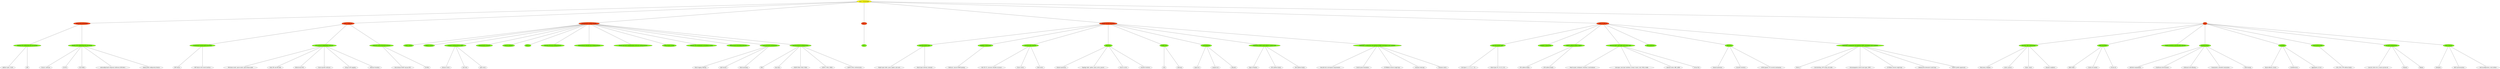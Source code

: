 digraph {
graph [ranksep="4",nodesep=2,root="0.2",fontsize=11];
"0.2" [label="Layer 3 Technologies", fillcolor=yellow, style=filled, shape= oval ] ;
"0.2.1" [label="Addressing technologies", fillcolor=orangered, style=filled, shape= ellipse ] ;
"0.2" -> "0.2.1" 
 [arrowhead=none]; "0.2.1.1" [label="Identify, IPv4 addressing and sub-netting", fillcolor=chartreuse, style=filled, shape= ellipse ] ;
"0.2.1" -> "0.2.1.1" 
 [arrowhead=none]; "0.2.1.1.1" [label="Address types, VLSM", fillcolor=white, style=filled, shape= ellipse ] ;
"0.2.1.1" -> "0.2.1.1.1" 
 [arrowhead=none]; "0.2.1.1.2" [label="ARP", fillcolor=white, style=filled, shape= ellipse ] ;
"0.2.1.1" -> "0.2.1.1.2" 
 [arrowhead=none]; "0.2.1.2" [label="Identify, IPv6 addressing and sub-netting", fillcolor=chartreuse, style=filled, shape= ellipse ] ;
"0.2.1" -> "0.2.1.2" 
 [arrowhead=none]; "0.2.1.2.2" [label="Unicast, multicast", fillcolor=white, style=filled, shape= ellipse ] ;
"0.2.1.2" -> "0.2.1.2.2" 
 [arrowhead=none]; "0.2.1.2.3" [label="EUI-64", fillcolor=white, style=filled, shape= ellipse ] ;
"0.2.1.2" -> "0.2.1.2.3" 
 [arrowhead=none]; "0.2.1.2.4" [label="ND, RS/RA", fillcolor=white, style=filled, shape= ellipse ] ;
"0.2.1.2" -> "0.2.1.2.4" 
 [arrowhead=none]; "0.2.1.2.5" [label="Autoconfig/SLAAC temporary addresses (RFC4941)", fillcolor=white, style=filled, shape= ellipse ] ;
"0.2.1.2" -> "0.2.1.2.5" 
 [arrowhead=none]; "0.2.1.2.6" [label="Global prefix configuration feature", fillcolor=white, style=filled, shape= ellipse ] ;
"0.2.1.2" -> "0.2.1.2.6" 
 [arrowhead=none]; "0.2.2" [label="Layer 3 Multicast", fillcolor=orangered, style=filled, shape= ellipse ] ;
"0.2" -> "0.2.2" 
 [arrowhead=none]; "0.2.2.2" [label="Troubleshoot reverse path forwarding", fillcolor=chartreuse, style=filled, shape= ellipse ] ;
"0.2.2" -> "0.2.2.2" 
 [arrowhead=none]; "0.2.2.2.6" [label="RPF failure", fillcolor=white, style=filled, shape= ellipse ] ;
"0.2.2.2" -> "0.2.2.2.6" 
 [arrowhead=none]; "0.2.2.2.7" [label="RPF failure with tunnel interface", fillcolor=white, style=filled, shape= ellipse ] ;
"0.2.2.2" -> "0.2.2.2.7" 
 [arrowhead=none]; "0.2.2.3" [label="IPv4 protocol independent multicast", fillcolor=chartreuse, style=filled, shape= ellipse ] ;
"0.2.2" -> "0.2.2.3" 
 [arrowhead=none]; "0.2.2.3.7" [label="PIM dense mode, sparse mode, sparse-dense mode", fillcolor=white, style=filled, shape= ellipse ] ;
"0.2.2.3" -> "0.2.2.3.7" 
 [arrowhead=none]; "0.2.2.3.8" [label="Static RP, auto-RP, BSR", fillcolor=white, style=filled, shape= ellipse ] ;
"0.2.2.3" -> "0.2.2.3.8" 
 [arrowhead=none]; "0.2.2.3.9" [label="Bidirectional PIM", fillcolor=white, style=filled, shape= ellipse ] ;
"0.2.2.3" -> "0.2.2.3.9" 
 [arrowhead=none]; "0.2.2.3.10" [label="Source-specific multicast", fillcolor=white, style=filled, shape= ellipse ] ;
"0.2.2.3" -> "0.2.2.3.10" 
 [arrowhead=none]; "0.2.2.3.11" [label="Group to RP mapping", fillcolor=white, style=filled, shape= ellipse ] ;
"0.2.2.3" -> "0.2.2.3.11" 
 [arrowhead=none]; "0.2.2.3.12" [label="Multicast boundary", fillcolor=white, style=filled, shape= ellipse ] ;
"0.2.2.3" -> "0.2.2.3.12" 
 [arrowhead=none]; "0.2.2.4" [label="Multicast source discovery protocol", fillcolor=chartreuse, style=filled, shape= ellipse ] ;
"0.2.2" -> "0.2.2.4" 
 [arrowhead=none]; "0.2.2.4.12" [label="Intra-domain MSDP (anycast RP)", fillcolor=white, style=filled, shape= ellipse ] ;
"0.2.2.4" -> "0.2.2.4.12" 
 [arrowhead=none]; "0.2.2.4.13" [label="SA filter", fillcolor=white, style=filled, shape= ellipse ] ;
"0.2.2.4" -> "0.2.2.4.13" 
 [arrowhead=none]; "0.2.3" [label="Fundamental routing concepts", fillcolor=orangered, style=filled, shape= ellipse ] ;
"0.2" -> "0.2.3" 
 [arrowhead=none]; "0.2.3.4" [label="Static routing", fillcolor=chartreuse, style=filled, shape= ellipse ] ;
"0.2.3" -> "0.2.3.4" 
 [arrowhead=none]; "0.2.3.5" [label="Default routing", fillcolor=chartreuse, style=filled, shape= ellipse ] ;
"0.2.3" -> "0.2.3.5" 
 [arrowhead=none]; "0.2.3.6" [label="Compare routing protocol types", fillcolor=chartreuse, style=filled, shape= ellipse ] ;
"0.2.3" -> "0.2.3.6" 
 [arrowhead=none]; "0.2.3.6.13" [label="distance vector", fillcolor=white, style=filled, shape= ellipse ] ;
"0.2.3.6" -> "0.2.3.6.13" 
 [arrowhead=none]; "0.2.3.6.14" [label="link state", fillcolor=white, style=filled, shape= ellipse ] ;
"0.2.3.6" -> "0.2.3.6.14" 
 [arrowhead=none]; "0.2.3.6.15" [label="path vector", fillcolor=white, style=filled, shape= ellipse ] ;
"0.2.3.6" -> "0.2.3.6.15" 
 [arrowhead=none]; "0.2.3.7" [label="Administrative distance", fillcolor=chartreuse, style=filled, shape= ellipse ] ;
"0.2.3" -> "0.2.3.7" 
 [arrowhead=none]; "0.2.3.8" [label="Passive interface", fillcolor=chartreuse, style=filled, shape= ellipse ] ;
"0.2.3" -> "0.2.3.8" 
 [arrowhead=none]; "0.2.3.9" [label="VRF lite", fillcolor=chartreuse, style=filled, shape= ellipse ] ;
"0.2.3" -> "0.2.3.9" 
 [arrowhead=none]; "0.2.3.10" [label="Filtering with any routing protocol", fillcolor=chartreuse, style=filled, shape= ellipse ] ;
"0.2.3" -> "0.2.3.10" 
 [arrowhead=none]; "0.2.3.11" [label="Redistribution between any routing protocol", fillcolor=chartreuse, style=filled, shape= ellipse ] ;
"0.2.3" -> "0.2.3.11" 
 [arrowhead=none]; "0.2.3.12" [label="Manual and auto summarization with any routing protocol", fillcolor=chartreuse, style=filled, shape= ellipse ] ;
"0.2.3" -> "0.2.3.12" 
 [arrowhead=none]; "0.2.3.13" [label="Policy-based routing", fillcolor=chartreuse, style=filled, shape= ellipse ] ;
"0.2.3" -> "0.2.3.13" 
 [arrowhead=none]; "0.2.3.14" [label="Identify and troubleshoot sub-optimal routing", fillcolor=chartreuse, style=filled, shape= ellipse ] ;
"0.2.3" -> "0.2.3.14" 
 [arrowhead=none]; "0.2.3.15" [label="Bidirectional forwarding detection", fillcolor=chartreuse, style=filled, shape= ellipse ] ;
"0.2.3" -> "0.2.3.15" 
 [arrowhead=none]; "0.2.3.16" [label="Loop prevention mechanisms", fillcolor=chartreuse, style=filled, shape= ellipse ] ;
"0.2.3" -> "0.2.3.16" 
 [arrowhead=none]; "0.2.3.16.15" [label="Route tagging, filtering", fillcolor=white, style=filled, shape= ellipse ] ;
"0.2.3.16" -> "0.2.3.16.15" 
 [arrowhead=none]; "0.2.3.16.16" [label="Split horizon", fillcolor=white, style=filled, shape= ellipse ] ;
"0.2.3.16" -> "0.2.3.16.16" 
 [arrowhead=none]; "0.2.3.16.17" [label="Route poisoning", fillcolor=white, style=filled, shape= ellipse ] ;
"0.2.3.16" -> "0.2.3.16.17" 
 [arrowhead=none]; "0.2.3.17" [label="Routing protocol authentication", fillcolor=chartreuse, style=filled, shape= ellipse ] ;
"0.2.3" -> "0.2.3.17" 
 [arrowhead=none]; "0.2.3.17.17" [label="MD5", fillcolor=white, style=filled, shape= ellipse ] ;
"0.2.3.17" -> "0.2.3.17.17" 
 [arrowhead=none]; "0.2.3.17.18" [label="key-chain", fillcolor=white, style=filled, shape= ellipse ] ;
"0.2.3.17" -> "0.2.3.17.18" 
 [arrowhead=none]; "0.2.3.17.19" [label="EIGRP HMAC SHA2-256bit", fillcolor=white, style=filled, shape= ellipse ] ;
"0.2.3.17" -> "0.2.3.17.19" 
 [arrowhead=none]; "0.2.3.17.20" [label="OSPFv2 SHA1-196bit", fillcolor=white, style=filled, shape= ellipse ] ;
"0.2.3.17" -> "0.2.3.17.20" 
 [arrowhead=none]; "0.2.3.17.21" [label="OSPFv3 IPsec authentication", fillcolor=white, style=filled, shape= ellipse ] ;
"0.2.3.17" -> "0.2.3.17.21" 
 [arrowhead=none]; "0.2.4" [label="RIP v2", fillcolor=orangered, style=filled, shape= ellipse ] ;
"0.2" -> "0.2.4" 
 [arrowhead=none]; "0.2.4.17" [label="RIPv2", fillcolor=chartreuse, style=filled, shape= ellipse ] ;
"0.2.4" -> "0.2.4.17" 
 [arrowhead=none]; "0.2.5" [label="EIGRP (for IPv4 and IPv6)", fillcolor=orangered, style=filled, shape= ellipse ] ;
"0.2" -> "0.2.5" 
 [arrowhead=none]; "0.2.5.17" [label="Describe packet types", fillcolor=chartreuse, style=filled, shape= ellipse ] ;
"0.2.5" -> "0.2.5.17" 
 [arrowhead=none]; "0.2.5.17.21" [label="Packet types (hello, query, update, and such)", fillcolor=white, style=filled, shape= ellipse ] ;
"0.2.5.17" -> "0.2.5.17.21" 
 [arrowhead=none]; "0.2.5.17.22" [label="Route types (internal, external)", fillcolor=white, style=filled, shape= ellipse ] ;
"0.2.5.17" -> "0.2.5.17.22" 
 [arrowhead=none]; "0.2.5.18" [label="Neighbor relationship", fillcolor=chartreuse, style=filled, shape= ellipse ] ;
"0.2.5" -> "0.2.5.18" 
 [arrowhead=none]; "0.2.5.18.22" [label="Multicast, unicast EIGRP peering", fillcolor=white, style=filled, shape= ellipse ] ;
"0.2.5.18" -> "0.2.5.18.22" 
 [arrowhead=none]; "0.2.5.19" [label="Loop free path selection", fillcolor=chartreuse, style=filled, shape= ellipse ] ;
"0.2.5" -> "0.2.5.19" 
 [arrowhead=none]; "0.2.5.19.22" [label="RD, FD, FC, successor, feasible successor", fillcolor=white, style=filled, shape= ellipse ] ;
"0.2.5.19" -> "0.2.5.19.22" 
 [arrowhead=none]; "0.2.5.19.23" [label="Classic metric", fillcolor=white, style=filled, shape= ellipse ] ;
"0.2.5.19" -> "0.2.5.19.23" 
 [arrowhead=none]; "0.2.5.19.24" [label="Wide metric", fillcolor=white, style=filled, shape= ellipse ] ;
"0.2.5.19" -> "0.2.5.19.24" 
 [arrowhead=none]; "0.2.5.20" [label="Operations", fillcolor=chartreuse, style=filled, shape= ellipse ] ;
"0.2.5" -> "0.2.5.20" 
 [arrowhead=none]; "0.2.5.20.24" [label="General operations", fillcolor=white, style=filled, shape= ellipse ] ;
"0.2.5.20" -> "0.2.5.20.24" 
 [arrowhead=none]; "0.2.5.20.25" [label="Topology table, update, query, active, passive", fillcolor=white, style=filled, shape= ellipse ] ;
"0.2.5.20" -> "0.2.5.20.25" 
 [arrowhead=none]; "0.2.5.20.26" [label="Stuck in active", fillcolor=white, style=filled, shape= ellipse ] ;
"0.2.5.20" -> "0.2.5.20.26" 
 [arrowhead=none]; "0.2.5.20.27" [label="Graceful shutdown", fillcolor=white, style=filled, shape= ellipse ] ;
"0.2.5.20" -> "0.2.5.20.27" 
 [arrowhead=none]; "0.2.5.21" [label="EIGRP stub", fillcolor=chartreuse, style=filled, shape= ellipse ] ;
"0.2.5" -> "0.2.5.21" 
 [arrowhead=none]; "0.2.5.21.27" [label="stub", fillcolor=white, style=filled, shape= ellipse ] ;
"0.2.5.21" -> "0.2.5.21.27" 
 [arrowhead=none]; "0.2.5.21.28" [label="leak-map", fillcolor=white, style=filled, shape= ellipse ] ;
"0.2.5.21" -> "0.2.5.21.28" 
 [arrowhead=none]; "0.2.5.22" [label="Load-balancing", fillcolor=chartreuse, style=filled, shape= ellipse ] ;
"0.2.5" -> "0.2.5.22" 
 [arrowhead=none]; "0.2.5.22.28" [label="equal-cost", fillcolor=white, style=filled, shape= ellipse ] ;
"0.2.5.22" -> "0.2.5.22.28" 
 [arrowhead=none]; "0.2.5.22.29" [label="unequal-cost", fillcolor=white, style=filled, shape= ellipse ] ;
"0.2.5.22" -> "0.2.5.22.29" 
 [arrowhead=none]; "0.2.5.22.30" [label="add-path", fillcolor=white, style=filled, shape= ellipse ] ;
"0.2.5.22" -> "0.2.5.22.30" 
 [arrowhead=none]; "0.2.5.23" [label="Implement EIGRP (multi-address) named mode", fillcolor=chartreuse, style=filled, shape= ellipse ] ;
"0.2.5" -> "0.2.5.23" 
 [arrowhead=none]; "0.2.5.23.30" [label="Types of families", fillcolor=white, style=filled, shape= ellipse ] ;
"0.2.5.23" -> "0.2.5.23.30" 
 [arrowhead=none]; "0.2.5.23.31" [label="IPv4 address-family", fillcolor=white, style=filled, shape= ellipse ] ;
"0.2.5.23" -> "0.2.5.23.31" 
 [arrowhead=none]; "0.2.5.23.32" [label="IPv6 address-family", fillcolor=white, style=filled, shape= ellipse ] ;
"0.2.5.23" -> "0.2.5.23.32" 
 [arrowhead=none]; "0.2.5.24" [label="Implement, troubleshoot and optimize EIGRP convergence and scalability", fillcolor=chartreuse, style=filled, shape= ellipse ] ;
"0.2.5" -> "0.2.5.24" 
 [arrowhead=none]; "0.2.5.24.32" [label="Describe fast convergence requirements", fillcolor=white, style=filled, shape= ellipse ] ;
"0.2.5.24" -> "0.2.5.24.32" 
 [arrowhead=none]; "0.2.5.24.33" [label="Control query boundaries", fillcolor=white, style=filled, shape= ellipse ] ;
"0.2.5.24" -> "0.2.5.24.33" 
 [arrowhead=none]; "0.2.5.24.34" [label="IP FRR/fast reroute (single hop)", fillcolor=white, style=filled, shape= ellipse ] ;
"0.2.5.24" -> "0.2.5.24.34" 
 [arrowhead=none]; "0.2.5.24.35" [label="Summary leak-map", fillcolor=white, style=filled, shape= ellipse ] ;
"0.2.5.24" -> "0.2.5.24.35" 
 [arrowhead=none]; "0.2.5.24.36" [label="Summary metric", fillcolor=white, style=filled, shape= ellipse ] ;
"0.2.5.24" -> "0.2.5.24.36" 
 [arrowhead=none]; "0.2.6" [label="OSPF (v2 and v3)", fillcolor=orangered, style=filled, shape= ellipse ] ;
"0.2" -> "0.2.6" 
 [arrowhead=none]; "0.2.6.24" [label="Describe packet types", fillcolor=chartreuse, style=filled, shape= ellipse ] ;
"0.2.6" -> "0.2.6.24" 
 [arrowhead=none]; "0.2.6.24.36" [label="LSA types (1, 2, 3, 4, 5, 7, 9)", fillcolor=white, style=filled, shape= ellipse ] ;
"0.2.6.24" -> "0.2.6.24.36" 
 [arrowhead=none]; "0.2.6.24.37" [label="Route types (N1, N2, E1, E2)", fillcolor=white, style=filled, shape= ellipse ] ;
"0.2.6.24" -> "0.2.6.24.37" 
 [arrowhead=none]; "0.2.6.25" [label="Neighbor relationship", fillcolor=chartreuse, style=filled, shape= ellipse ] ;
"0.2.6" -> "0.2.6.25" 
 [arrowhead=none]; "0.2.6.26" [label="OSPFv3 address-family support", fillcolor=chartreuse, style=filled, shape= ellipse ] ;
"0.2.6" -> "0.2.6.26" 
 [arrowhead=none]; "0.2.6.26.37" [label="IPv4 address-family", fillcolor=white, style=filled, shape= ellipse ] ;
"0.2.6.26" -> "0.2.6.26.37" 
 [arrowhead=none]; "0.2.6.26.38" [label="IPv6 address-family", fillcolor=white, style=filled, shape= ellipse ] ;
"0.2.6.26" -> "0.2.6.26.38" 
 [arrowhead=none]; "0.2.6.27" [label="Network types, area types and router types", fillcolor=chartreuse, style=filled, shape= ellipse ] ;
"0.2.6" -> "0.2.6.27" 
 [arrowhead=none]; "0.2.6.27.38" [label="Point-to-point, multipoint, broadcast, non-broadcast", fillcolor=white, style=filled, shape= ellipse ] ;
"0.2.6.27" -> "0.2.6.27.38" 
 [arrowhead=none]; "0.2.6.27.39" [label="LSA types, area type: backbone, normal, transit, stub, NSSA, totally", fillcolor=white, style=filled, shape= ellipse ] ;
"0.2.6.27" -> "0.2.6.27.39" 
 [arrowhead=none]; "0.2.6.27.40" [label="Internal router, ABR, ASBR", fillcolor=white, style=filled, shape= ellipse ] ;
"0.2.6.27" -> "0.2.6.27.40" 
 [arrowhead=none]; "0.2.6.27.41" [label="Virtual link", fillcolor=white, style=filled, shape= ellipse ] ;
"0.2.6.27" -> "0.2.6.27.41" 
 [arrowhead=none]; "0.2.6.28" [label="Path preference", fillcolor=chartreuse, style=filled, shape= ellipse ] ;
"0.2.6" -> "0.2.6.28" 
 [arrowhead=none]; "0.2.6.29" [label="Operations", fillcolor=chartreuse, style=filled, shape= ellipse ] ;
"0.2.6" -> "0.2.6.29" 
 [arrowhead=none]; "0.2.6.29.41" [label="General operations", fillcolor=white, style=filled, shape= ellipse ] ;
"0.2.6.29" -> "0.2.6.29.41" 
 [arrowhead=none]; "0.2.6.29.42" [label="Graceful shutdown", fillcolor=white, style=filled, shape= ellipse ] ;
"0.2.6.29" -> "0.2.6.29.42" 
 [arrowhead=none]; "0.2.6.29.43" [label="GTSM (generic TTL security mechanism)", fillcolor=white, style=filled, shape= ellipse ] ;
"0.2.6.29" -> "0.2.6.29.43" 
 [arrowhead=none]; "0.2.6.30" [label="Implement, troubleshoot and optimize OSPF convergence and scalability", fillcolor=chartreuse, style=filled, shape= ellipse ] ;
"0.2.6" -> "0.2.6.30" 
 [arrowhead=none]; "0.2.6.30.43" [label="Metrics", fillcolor=white, style=filled, shape= ellipse ] ;
"0.2.6.30" -> "0.2.6.30.43" 
 [arrowhead=none]; "0.2.6.30.44" [label="LSA throttling, SPF tuning, fast hello", fillcolor=white, style=filled, shape= ellipse ] ;
"0.2.6.30" -> "0.2.6.30.44" 
 [arrowhead=none]; "0.2.6.30.45" [label="LSA propagation control (area types, ISPF)", fillcolor=white, style=filled, shape= ellipse ] ;
"0.2.6.30" -> "0.2.6.30.45" 
 [arrowhead=none]; "0.2.6.30.46" [label="IP FR/fast reroute (single hop)", fillcolor=white, style=filled, shape= ellipse ] ;
"0.2.6.30" -> "0.2.6.30.46" 
 [arrowhead=none]; "0.2.6.30.47" [label="LFA/loop-free alternative (multi hop)", fillcolor=white, style=filled, shape= ellipse ] ;
"0.2.6.30" -> "0.2.6.30.47" 
 [arrowhead=none]; "0.2.6.30.48" [label="OSPFv3 prefix suppression", fillcolor=white, style=filled, shape= ellipse ] ;
"0.2.6.30" -> "0.2.6.30.48" 
 [arrowhead=none]; "0.2.7" [label="BGP", fillcolor=orangered, style=filled, shape= ellipse ] ;
"0.2" -> "0.2.7" 
 [arrowhead=none]; "0.2.7.30" [label="Describe, Peer relationships", fillcolor=chartreuse, style=filled, shape= ellipse ] ;
"0.2.7" -> "0.2.7.30" 
 [arrowhead=none]; "0.2.7.30.48" [label="Peer-group, template", fillcolor=white, style=filled, shape= ellipse ] ;
"0.2.7.30" -> "0.2.7.30.48" 
 [arrowhead=none]; "0.2.7.30.49" [label="Active, passive", fillcolor=white, style=filled, shape= ellipse ] ;
"0.2.7.30" -> "0.2.7.30.49" 
 [arrowhead=none]; "0.2.7.30.50" [label="States, timers", fillcolor=white, style=filled, shape= ellipse ] ;
"0.2.7.30" -> "0.2.7.30.50" 
 [arrowhead=none]; "0.2.7.30.51" [label="Dynamic neighbors", fillcolor=white, style=filled, shape= ellipse ] ;
"0.2.7.30" -> "0.2.7.30.51" 
 [arrowhead=none]; "0.2.7.31" [label="IBGP and EBGP", fillcolor=chartreuse, style=filled, shape= ellipse ] ;
"0.2.7" -> "0.2.7.31" 
 [arrowhead=none]; "0.2.7.31.51" [label="EBGP, IBGP", fillcolor=white, style=filled, shape= ellipse ] ;
"0.2.7.31" -> "0.2.7.31.51" 
 [arrowhead=none]; "0.2.7.31.52" [label="4 bytes AS number", fillcolor=white, style=filled, shape= ellipse ] ;
"0.2.7.31" -> "0.2.7.31.52" 
 [arrowhead=none]; "0.2.7.31.53" [label="Private AS", fillcolor=white, style=filled, shape= ellipse ] ;
"0.2.7.31" -> "0.2.7.31.53" 
 [arrowhead=none]; "0.2.7.32" [label="Explain attributes and best-path selection", fillcolor=chartreuse, style=filled, shape= ellipse ] ;
"0.2.7" -> "0.2.7.32" 
 [arrowhead=none]; "0.2.7.33" [label="Routing policies", fillcolor=chartreuse, style=filled, shape= ellipse ] ;
"0.2.7" -> "0.2.7.33" 
 [arrowhead=none]; "0.2.7.33.53" [label="Attribute manipulation", fillcolor=white, style=filled, shape= ellipse ] ;
"0.2.7.33" -> "0.2.7.33.53" 
 [arrowhead=none]; "0.2.7.33.54" [label="Conditional advertisement", fillcolor=white, style=filled, shape= ellipse ] ;
"0.2.7.33" -> "0.2.7.33.54" 
 [arrowhead=none]; "0.2.7.33.55" [label="Outbound route filtering", fillcolor=white, style=filled, shape= ellipse ] ;
"0.2.7.33" -> "0.2.7.33.55" 
 [arrowhead=none]; "0.2.7.33.56" [label="Communities, extended communities", fillcolor=white, style=filled, shape= ellipse ] ;
"0.2.7.33" -> "0.2.7.33.56" 
 [arrowhead=none]; "0.2.7.33.57" [label="Multi-homing", fillcolor=white, style=filled, shape= ellipse ] ;
"0.2.7.33" -> "0.2.7.33.57" 
 [arrowhead=none]; "0.2.7.34" [label="Scalability", fillcolor=chartreuse, style=filled, shape= ellipse ] ;
"0.2.7" -> "0.2.7.34" 
 [arrowhead=none]; "0.2.7.34.57" [label="Route-reflector, cluster", fillcolor=white, style=filled, shape= ellipse ] ;
"0.2.7.34" -> "0.2.7.34.57" 
 [arrowhead=none]; "0.2.7.34.58" [label="Confederations", fillcolor=white, style=filled, shape= ellipse ] ;
"0.2.7.34" -> "0.2.7.34.58" 
 [arrowhead=none]; "0.2.7.34.59" [label="Aggregation, AS set", fillcolor=white, style=filled, shape= ellipse ] ;
"0.2.7.34" -> "0.2.7.34.59" 
 [arrowhead=none]; "0.2.7.35" [label="Multi-protocol BGP", fillcolor=chartreuse, style=filled, shape= ellipse ] ;
"0.2.7" -> "0.2.7.35" 
 [arrowhead=none]; "0.2.7.35.59" [label="IPv4, IPv6, VPN address-family", fillcolor=white, style=filled, shape= ellipse ] ;
"0.2.7.35" -> "0.2.7.35.59" 
 [arrowhead=none]; "0.2.7.36" [label="AS path manipulations", fillcolor=chartreuse, style=filled, shape= ellipse ] ;
"0.2.7" -> "0.2.7.36" 
 [arrowhead=none]; "0.2.7.36.59" [label="Local AS, allow AS in, remove private AS", fillcolor=white, style=filled, shape= ellipse ] ;
"0.2.7.36" -> "0.2.7.36.59" 
 [arrowhead=none]; "0.2.7.36.60" [label="Prepend", fillcolor=white, style=filled, shape= ellipse ] ;
"0.2.7.36" -> "0.2.7.36.60" 
 [arrowhead=none]; "0.2.7.36.61" [label="Regexp", fillcolor=white, style=filled, shape= ellipse ] ;
"0.2.7.36" -> "0.2.7.36.61" 
 [arrowhead=none]; "0.2.7.37" [label="Other Features", fillcolor=chartreuse, style=filled, shape= ellipse ] ;
"0.2.7" -> "0.2.7.37" 
 [arrowhead=none]; "0.2.7.37.61" [label="Multipath", fillcolor=white, style=filled, shape= ellipse ] ;
"0.2.7.37" -> "0.2.7.37.61" 
 [arrowhead=none]; "0.2.7.37.62" [label="BGP synchronization", fillcolor=white, style=filled, shape= ellipse ] ;
"0.2.7.37" -> "0.2.7.37.62" 
 [arrowhead=none]; "0.2.7.37.63" [label="Soft reconfiguration, route refresh", fillcolor=white, style=filled, shape= ellipse ] ;
"0.2.7.37" -> "0.2.7.37.63" 
 [arrowhead=none]; }
